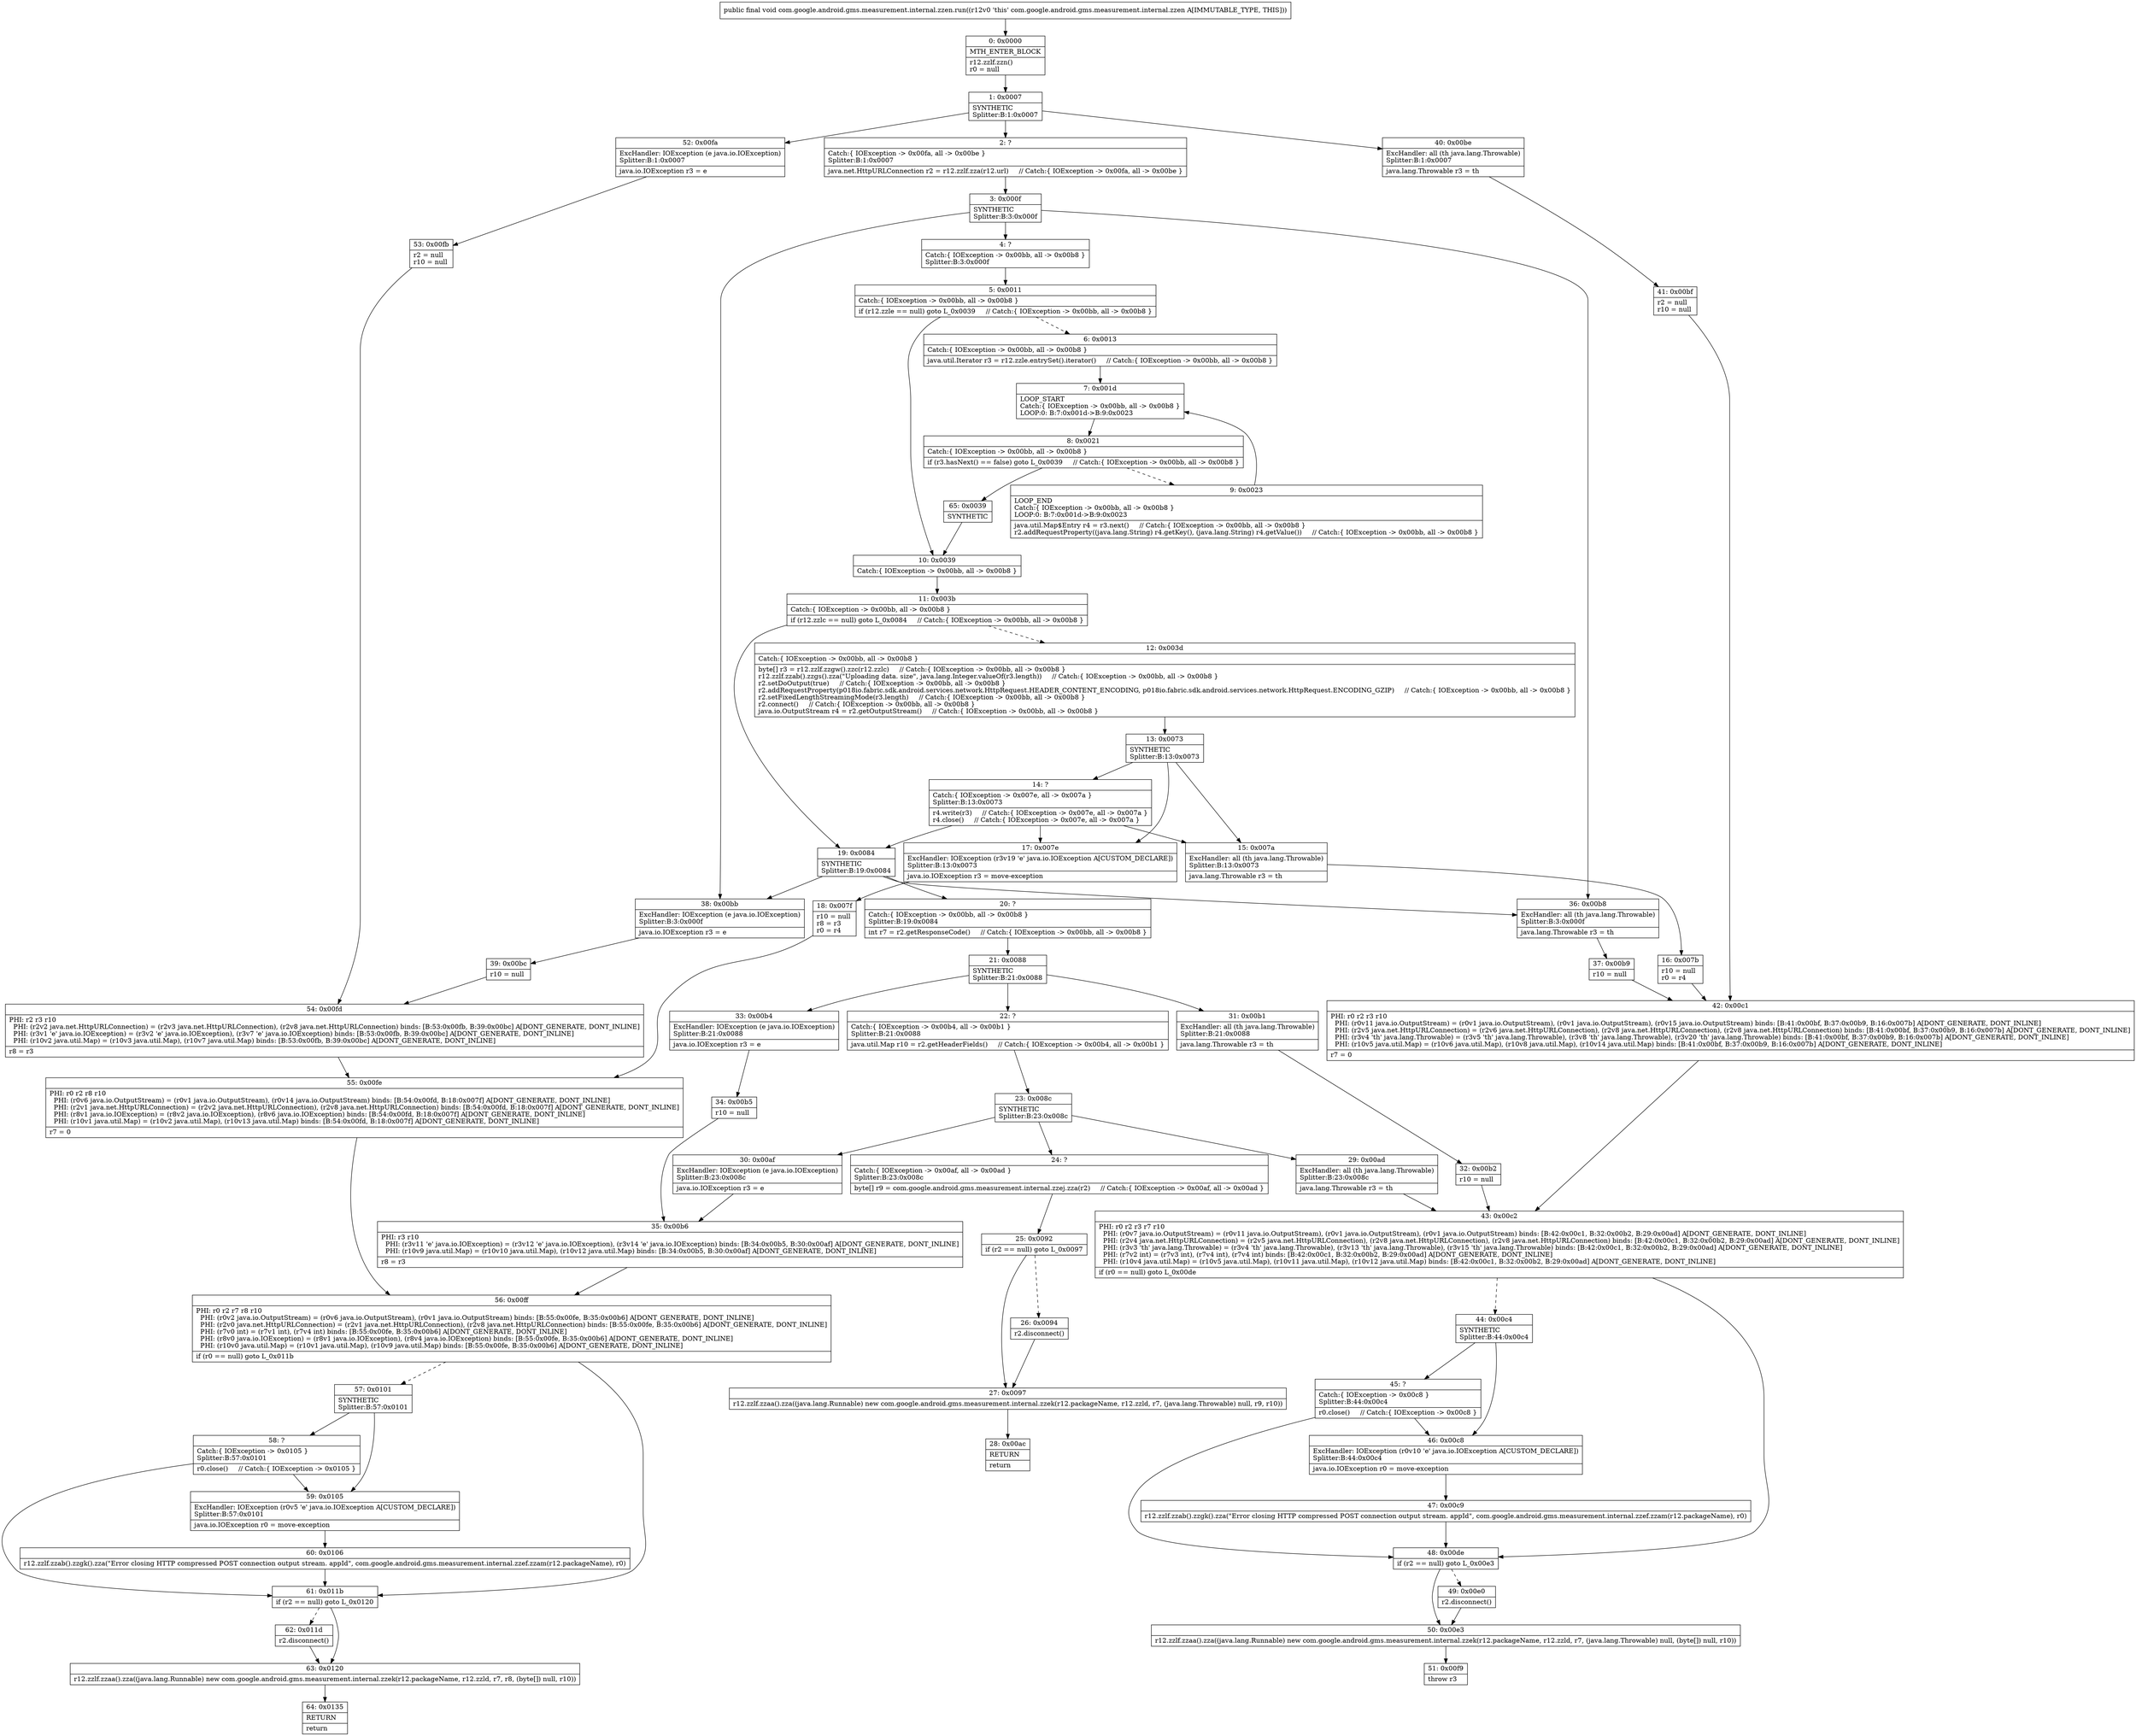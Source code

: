 digraph "CFG forcom.google.android.gms.measurement.internal.zzen.run()V" {
Node_0 [shape=record,label="{0\:\ 0x0000|MTH_ENTER_BLOCK\l|r12.zzlf.zzn()\lr0 = null\l}"];
Node_1 [shape=record,label="{1\:\ 0x0007|SYNTHETIC\lSplitter:B:1:0x0007\l}"];
Node_2 [shape=record,label="{2\:\ ?|Catch:\{ IOException \-\> 0x00fa, all \-\> 0x00be \}\lSplitter:B:1:0x0007\l|java.net.HttpURLConnection r2 = r12.zzlf.zza(r12.url)     \/\/ Catch:\{ IOException \-\> 0x00fa, all \-\> 0x00be \}\l}"];
Node_3 [shape=record,label="{3\:\ 0x000f|SYNTHETIC\lSplitter:B:3:0x000f\l}"];
Node_4 [shape=record,label="{4\:\ ?|Catch:\{ IOException \-\> 0x00bb, all \-\> 0x00b8 \}\lSplitter:B:3:0x000f\l}"];
Node_5 [shape=record,label="{5\:\ 0x0011|Catch:\{ IOException \-\> 0x00bb, all \-\> 0x00b8 \}\l|if (r12.zzle == null) goto L_0x0039     \/\/ Catch:\{ IOException \-\> 0x00bb, all \-\> 0x00b8 \}\l}"];
Node_6 [shape=record,label="{6\:\ 0x0013|Catch:\{ IOException \-\> 0x00bb, all \-\> 0x00b8 \}\l|java.util.Iterator r3 = r12.zzle.entrySet().iterator()     \/\/ Catch:\{ IOException \-\> 0x00bb, all \-\> 0x00b8 \}\l}"];
Node_7 [shape=record,label="{7\:\ 0x001d|LOOP_START\lCatch:\{ IOException \-\> 0x00bb, all \-\> 0x00b8 \}\lLOOP:0: B:7:0x001d\-\>B:9:0x0023\l}"];
Node_8 [shape=record,label="{8\:\ 0x0021|Catch:\{ IOException \-\> 0x00bb, all \-\> 0x00b8 \}\l|if (r3.hasNext() == false) goto L_0x0039     \/\/ Catch:\{ IOException \-\> 0x00bb, all \-\> 0x00b8 \}\l}"];
Node_9 [shape=record,label="{9\:\ 0x0023|LOOP_END\lCatch:\{ IOException \-\> 0x00bb, all \-\> 0x00b8 \}\lLOOP:0: B:7:0x001d\-\>B:9:0x0023\l|java.util.Map$Entry r4 = r3.next()     \/\/ Catch:\{ IOException \-\> 0x00bb, all \-\> 0x00b8 \}\lr2.addRequestProperty((java.lang.String) r4.getKey(), (java.lang.String) r4.getValue())     \/\/ Catch:\{ IOException \-\> 0x00bb, all \-\> 0x00b8 \}\l}"];
Node_10 [shape=record,label="{10\:\ 0x0039|Catch:\{ IOException \-\> 0x00bb, all \-\> 0x00b8 \}\l}"];
Node_11 [shape=record,label="{11\:\ 0x003b|Catch:\{ IOException \-\> 0x00bb, all \-\> 0x00b8 \}\l|if (r12.zzlc == null) goto L_0x0084     \/\/ Catch:\{ IOException \-\> 0x00bb, all \-\> 0x00b8 \}\l}"];
Node_12 [shape=record,label="{12\:\ 0x003d|Catch:\{ IOException \-\> 0x00bb, all \-\> 0x00b8 \}\l|byte[] r3 = r12.zzlf.zzgw().zzc(r12.zzlc)     \/\/ Catch:\{ IOException \-\> 0x00bb, all \-\> 0x00b8 \}\lr12.zzlf.zzab().zzgs().zza(\"Uploading data. size\", java.lang.Integer.valueOf(r3.length))     \/\/ Catch:\{ IOException \-\> 0x00bb, all \-\> 0x00b8 \}\lr2.setDoOutput(true)     \/\/ Catch:\{ IOException \-\> 0x00bb, all \-\> 0x00b8 \}\lr2.addRequestProperty(p018io.fabric.sdk.android.services.network.HttpRequest.HEADER_CONTENT_ENCODING, p018io.fabric.sdk.android.services.network.HttpRequest.ENCODING_GZIP)     \/\/ Catch:\{ IOException \-\> 0x00bb, all \-\> 0x00b8 \}\lr2.setFixedLengthStreamingMode(r3.length)     \/\/ Catch:\{ IOException \-\> 0x00bb, all \-\> 0x00b8 \}\lr2.connect()     \/\/ Catch:\{ IOException \-\> 0x00bb, all \-\> 0x00b8 \}\ljava.io.OutputStream r4 = r2.getOutputStream()     \/\/ Catch:\{ IOException \-\> 0x00bb, all \-\> 0x00b8 \}\l}"];
Node_13 [shape=record,label="{13\:\ 0x0073|SYNTHETIC\lSplitter:B:13:0x0073\l}"];
Node_14 [shape=record,label="{14\:\ ?|Catch:\{ IOException \-\> 0x007e, all \-\> 0x007a \}\lSplitter:B:13:0x0073\l|r4.write(r3)     \/\/ Catch:\{ IOException \-\> 0x007e, all \-\> 0x007a \}\lr4.close()     \/\/ Catch:\{ IOException \-\> 0x007e, all \-\> 0x007a \}\l}"];
Node_15 [shape=record,label="{15\:\ 0x007a|ExcHandler: all (th java.lang.Throwable)\lSplitter:B:13:0x0073\l|java.lang.Throwable r3 = th\l}"];
Node_16 [shape=record,label="{16\:\ 0x007b|r10 = null\lr0 = r4\l}"];
Node_17 [shape=record,label="{17\:\ 0x007e|ExcHandler: IOException (r3v19 'e' java.io.IOException A[CUSTOM_DECLARE])\lSplitter:B:13:0x0073\l|java.io.IOException r3 = move\-exception\l}"];
Node_18 [shape=record,label="{18\:\ 0x007f|r10 = null\lr8 = r3\lr0 = r4\l}"];
Node_19 [shape=record,label="{19\:\ 0x0084|SYNTHETIC\lSplitter:B:19:0x0084\l}"];
Node_20 [shape=record,label="{20\:\ ?|Catch:\{ IOException \-\> 0x00bb, all \-\> 0x00b8 \}\lSplitter:B:19:0x0084\l|int r7 = r2.getResponseCode()     \/\/ Catch:\{ IOException \-\> 0x00bb, all \-\> 0x00b8 \}\l}"];
Node_21 [shape=record,label="{21\:\ 0x0088|SYNTHETIC\lSplitter:B:21:0x0088\l}"];
Node_22 [shape=record,label="{22\:\ ?|Catch:\{ IOException \-\> 0x00b4, all \-\> 0x00b1 \}\lSplitter:B:21:0x0088\l|java.util.Map r10 = r2.getHeaderFields()     \/\/ Catch:\{ IOException \-\> 0x00b4, all \-\> 0x00b1 \}\l}"];
Node_23 [shape=record,label="{23\:\ 0x008c|SYNTHETIC\lSplitter:B:23:0x008c\l}"];
Node_24 [shape=record,label="{24\:\ ?|Catch:\{ IOException \-\> 0x00af, all \-\> 0x00ad \}\lSplitter:B:23:0x008c\l|byte[] r9 = com.google.android.gms.measurement.internal.zzej.zza(r2)     \/\/ Catch:\{ IOException \-\> 0x00af, all \-\> 0x00ad \}\l}"];
Node_25 [shape=record,label="{25\:\ 0x0092|if (r2 == null) goto L_0x0097\l}"];
Node_26 [shape=record,label="{26\:\ 0x0094|r2.disconnect()\l}"];
Node_27 [shape=record,label="{27\:\ 0x0097|r12.zzlf.zzaa().zza((java.lang.Runnable) new com.google.android.gms.measurement.internal.zzek(r12.packageName, r12.zzld, r7, (java.lang.Throwable) null, r9, r10))\l}"];
Node_28 [shape=record,label="{28\:\ 0x00ac|RETURN\l|return\l}"];
Node_29 [shape=record,label="{29\:\ 0x00ad|ExcHandler: all (th java.lang.Throwable)\lSplitter:B:23:0x008c\l|java.lang.Throwable r3 = th\l}"];
Node_30 [shape=record,label="{30\:\ 0x00af|ExcHandler: IOException (e java.io.IOException)\lSplitter:B:23:0x008c\l|java.io.IOException r3 = e\l}"];
Node_31 [shape=record,label="{31\:\ 0x00b1|ExcHandler: all (th java.lang.Throwable)\lSplitter:B:21:0x0088\l|java.lang.Throwable r3 = th\l}"];
Node_32 [shape=record,label="{32\:\ 0x00b2|r10 = null\l}"];
Node_33 [shape=record,label="{33\:\ 0x00b4|ExcHandler: IOException (e java.io.IOException)\lSplitter:B:21:0x0088\l|java.io.IOException r3 = e\l}"];
Node_34 [shape=record,label="{34\:\ 0x00b5|r10 = null\l}"];
Node_35 [shape=record,label="{35\:\ 0x00b6|PHI: r3 r10 \l  PHI: (r3v11 'e' java.io.IOException) = (r3v12 'e' java.io.IOException), (r3v14 'e' java.io.IOException) binds: [B:34:0x00b5, B:30:0x00af] A[DONT_GENERATE, DONT_INLINE]\l  PHI: (r10v9 java.util.Map) = (r10v10 java.util.Map), (r10v12 java.util.Map) binds: [B:34:0x00b5, B:30:0x00af] A[DONT_GENERATE, DONT_INLINE]\l|r8 = r3\l}"];
Node_36 [shape=record,label="{36\:\ 0x00b8|ExcHandler: all (th java.lang.Throwable)\lSplitter:B:3:0x000f\l|java.lang.Throwable r3 = th\l}"];
Node_37 [shape=record,label="{37\:\ 0x00b9|r10 = null\l}"];
Node_38 [shape=record,label="{38\:\ 0x00bb|ExcHandler: IOException (e java.io.IOException)\lSplitter:B:3:0x000f\l|java.io.IOException r3 = e\l}"];
Node_39 [shape=record,label="{39\:\ 0x00bc|r10 = null\l}"];
Node_40 [shape=record,label="{40\:\ 0x00be|ExcHandler: all (th java.lang.Throwable)\lSplitter:B:1:0x0007\l|java.lang.Throwable r3 = th\l}"];
Node_41 [shape=record,label="{41\:\ 0x00bf|r2 = null\lr10 = null\l}"];
Node_42 [shape=record,label="{42\:\ 0x00c1|PHI: r0 r2 r3 r10 \l  PHI: (r0v11 java.io.OutputStream) = (r0v1 java.io.OutputStream), (r0v1 java.io.OutputStream), (r0v15 java.io.OutputStream) binds: [B:41:0x00bf, B:37:0x00b9, B:16:0x007b] A[DONT_GENERATE, DONT_INLINE]\l  PHI: (r2v5 java.net.HttpURLConnection) = (r2v6 java.net.HttpURLConnection), (r2v8 java.net.HttpURLConnection), (r2v8 java.net.HttpURLConnection) binds: [B:41:0x00bf, B:37:0x00b9, B:16:0x007b] A[DONT_GENERATE, DONT_INLINE]\l  PHI: (r3v4 'th' java.lang.Throwable) = (r3v5 'th' java.lang.Throwable), (r3v8 'th' java.lang.Throwable), (r3v20 'th' java.lang.Throwable) binds: [B:41:0x00bf, B:37:0x00b9, B:16:0x007b] A[DONT_GENERATE, DONT_INLINE]\l  PHI: (r10v5 java.util.Map) = (r10v6 java.util.Map), (r10v8 java.util.Map), (r10v14 java.util.Map) binds: [B:41:0x00bf, B:37:0x00b9, B:16:0x007b] A[DONT_GENERATE, DONT_INLINE]\l|r7 = 0\l}"];
Node_43 [shape=record,label="{43\:\ 0x00c2|PHI: r0 r2 r3 r7 r10 \l  PHI: (r0v7 java.io.OutputStream) = (r0v11 java.io.OutputStream), (r0v1 java.io.OutputStream), (r0v1 java.io.OutputStream) binds: [B:42:0x00c1, B:32:0x00b2, B:29:0x00ad] A[DONT_GENERATE, DONT_INLINE]\l  PHI: (r2v4 java.net.HttpURLConnection) = (r2v5 java.net.HttpURLConnection), (r2v8 java.net.HttpURLConnection), (r2v8 java.net.HttpURLConnection) binds: [B:42:0x00c1, B:32:0x00b2, B:29:0x00ad] A[DONT_GENERATE, DONT_INLINE]\l  PHI: (r3v3 'th' java.lang.Throwable) = (r3v4 'th' java.lang.Throwable), (r3v13 'th' java.lang.Throwable), (r3v15 'th' java.lang.Throwable) binds: [B:42:0x00c1, B:32:0x00b2, B:29:0x00ad] A[DONT_GENERATE, DONT_INLINE]\l  PHI: (r7v2 int) = (r7v3 int), (r7v4 int), (r7v4 int) binds: [B:42:0x00c1, B:32:0x00b2, B:29:0x00ad] A[DONT_GENERATE, DONT_INLINE]\l  PHI: (r10v4 java.util.Map) = (r10v5 java.util.Map), (r10v11 java.util.Map), (r10v12 java.util.Map) binds: [B:42:0x00c1, B:32:0x00b2, B:29:0x00ad] A[DONT_GENERATE, DONT_INLINE]\l|if (r0 == null) goto L_0x00de\l}"];
Node_44 [shape=record,label="{44\:\ 0x00c4|SYNTHETIC\lSplitter:B:44:0x00c4\l}"];
Node_45 [shape=record,label="{45\:\ ?|Catch:\{ IOException \-\> 0x00c8 \}\lSplitter:B:44:0x00c4\l|r0.close()     \/\/ Catch:\{ IOException \-\> 0x00c8 \}\l}"];
Node_46 [shape=record,label="{46\:\ 0x00c8|ExcHandler: IOException (r0v10 'e' java.io.IOException A[CUSTOM_DECLARE])\lSplitter:B:44:0x00c4\l|java.io.IOException r0 = move\-exception\l}"];
Node_47 [shape=record,label="{47\:\ 0x00c9|r12.zzlf.zzab().zzgk().zza(\"Error closing HTTP compressed POST connection output stream. appId\", com.google.android.gms.measurement.internal.zzef.zzam(r12.packageName), r0)\l}"];
Node_48 [shape=record,label="{48\:\ 0x00de|if (r2 == null) goto L_0x00e3\l}"];
Node_49 [shape=record,label="{49\:\ 0x00e0|r2.disconnect()\l}"];
Node_50 [shape=record,label="{50\:\ 0x00e3|r12.zzlf.zzaa().zza((java.lang.Runnable) new com.google.android.gms.measurement.internal.zzek(r12.packageName, r12.zzld, r7, (java.lang.Throwable) null, (byte[]) null, r10))\l}"];
Node_51 [shape=record,label="{51\:\ 0x00f9|throw r3\l}"];
Node_52 [shape=record,label="{52\:\ 0x00fa|ExcHandler: IOException (e java.io.IOException)\lSplitter:B:1:0x0007\l|java.io.IOException r3 = e\l}"];
Node_53 [shape=record,label="{53\:\ 0x00fb|r2 = null\lr10 = null\l}"];
Node_54 [shape=record,label="{54\:\ 0x00fd|PHI: r2 r3 r10 \l  PHI: (r2v2 java.net.HttpURLConnection) = (r2v3 java.net.HttpURLConnection), (r2v8 java.net.HttpURLConnection) binds: [B:53:0x00fb, B:39:0x00bc] A[DONT_GENERATE, DONT_INLINE]\l  PHI: (r3v1 'e' java.io.IOException) = (r3v2 'e' java.io.IOException), (r3v7 'e' java.io.IOException) binds: [B:53:0x00fb, B:39:0x00bc] A[DONT_GENERATE, DONT_INLINE]\l  PHI: (r10v2 java.util.Map) = (r10v3 java.util.Map), (r10v7 java.util.Map) binds: [B:53:0x00fb, B:39:0x00bc] A[DONT_GENERATE, DONT_INLINE]\l|r8 = r3\l}"];
Node_55 [shape=record,label="{55\:\ 0x00fe|PHI: r0 r2 r8 r10 \l  PHI: (r0v6 java.io.OutputStream) = (r0v1 java.io.OutputStream), (r0v14 java.io.OutputStream) binds: [B:54:0x00fd, B:18:0x007f] A[DONT_GENERATE, DONT_INLINE]\l  PHI: (r2v1 java.net.HttpURLConnection) = (r2v2 java.net.HttpURLConnection), (r2v8 java.net.HttpURLConnection) binds: [B:54:0x00fd, B:18:0x007f] A[DONT_GENERATE, DONT_INLINE]\l  PHI: (r8v1 java.io.IOException) = (r8v2 java.io.IOException), (r8v6 java.io.IOException) binds: [B:54:0x00fd, B:18:0x007f] A[DONT_GENERATE, DONT_INLINE]\l  PHI: (r10v1 java.util.Map) = (r10v2 java.util.Map), (r10v13 java.util.Map) binds: [B:54:0x00fd, B:18:0x007f] A[DONT_GENERATE, DONT_INLINE]\l|r7 = 0\l}"];
Node_56 [shape=record,label="{56\:\ 0x00ff|PHI: r0 r2 r7 r8 r10 \l  PHI: (r0v2 java.io.OutputStream) = (r0v6 java.io.OutputStream), (r0v1 java.io.OutputStream) binds: [B:55:0x00fe, B:35:0x00b6] A[DONT_GENERATE, DONT_INLINE]\l  PHI: (r2v0 java.net.HttpURLConnection) = (r2v1 java.net.HttpURLConnection), (r2v8 java.net.HttpURLConnection) binds: [B:55:0x00fe, B:35:0x00b6] A[DONT_GENERATE, DONT_INLINE]\l  PHI: (r7v0 int) = (r7v1 int), (r7v4 int) binds: [B:55:0x00fe, B:35:0x00b6] A[DONT_GENERATE, DONT_INLINE]\l  PHI: (r8v0 java.io.IOException) = (r8v1 java.io.IOException), (r8v4 java.io.IOException) binds: [B:55:0x00fe, B:35:0x00b6] A[DONT_GENERATE, DONT_INLINE]\l  PHI: (r10v0 java.util.Map) = (r10v1 java.util.Map), (r10v9 java.util.Map) binds: [B:55:0x00fe, B:35:0x00b6] A[DONT_GENERATE, DONT_INLINE]\l|if (r0 == null) goto L_0x011b\l}"];
Node_57 [shape=record,label="{57\:\ 0x0101|SYNTHETIC\lSplitter:B:57:0x0101\l}"];
Node_58 [shape=record,label="{58\:\ ?|Catch:\{ IOException \-\> 0x0105 \}\lSplitter:B:57:0x0101\l|r0.close()     \/\/ Catch:\{ IOException \-\> 0x0105 \}\l}"];
Node_59 [shape=record,label="{59\:\ 0x0105|ExcHandler: IOException (r0v5 'e' java.io.IOException A[CUSTOM_DECLARE])\lSplitter:B:57:0x0101\l|java.io.IOException r0 = move\-exception\l}"];
Node_60 [shape=record,label="{60\:\ 0x0106|r12.zzlf.zzab().zzgk().zza(\"Error closing HTTP compressed POST connection output stream. appId\", com.google.android.gms.measurement.internal.zzef.zzam(r12.packageName), r0)\l}"];
Node_61 [shape=record,label="{61\:\ 0x011b|if (r2 == null) goto L_0x0120\l}"];
Node_62 [shape=record,label="{62\:\ 0x011d|r2.disconnect()\l}"];
Node_63 [shape=record,label="{63\:\ 0x0120|r12.zzlf.zzaa().zza((java.lang.Runnable) new com.google.android.gms.measurement.internal.zzek(r12.packageName, r12.zzld, r7, r8, (byte[]) null, r10))\l}"];
Node_64 [shape=record,label="{64\:\ 0x0135|RETURN\l|return\l}"];
Node_65 [shape=record,label="{65\:\ 0x0039|SYNTHETIC\l}"];
MethodNode[shape=record,label="{public final void com.google.android.gms.measurement.internal.zzen.run((r12v0 'this' com.google.android.gms.measurement.internal.zzen A[IMMUTABLE_TYPE, THIS])) }"];
MethodNode -> Node_0;
Node_0 -> Node_1;
Node_1 -> Node_2;
Node_1 -> Node_52;
Node_1 -> Node_40;
Node_2 -> Node_3;
Node_3 -> Node_4;
Node_3 -> Node_38;
Node_3 -> Node_36;
Node_4 -> Node_5;
Node_5 -> Node_6[style=dashed];
Node_5 -> Node_10;
Node_6 -> Node_7;
Node_7 -> Node_8;
Node_8 -> Node_9[style=dashed];
Node_8 -> Node_65;
Node_9 -> Node_7;
Node_10 -> Node_11;
Node_11 -> Node_12[style=dashed];
Node_11 -> Node_19;
Node_12 -> Node_13;
Node_13 -> Node_14;
Node_13 -> Node_17;
Node_13 -> Node_15;
Node_14 -> Node_17;
Node_14 -> Node_15;
Node_14 -> Node_19;
Node_15 -> Node_16;
Node_16 -> Node_42;
Node_17 -> Node_18;
Node_18 -> Node_55;
Node_19 -> Node_20;
Node_19 -> Node_38;
Node_19 -> Node_36;
Node_20 -> Node_21;
Node_21 -> Node_22;
Node_21 -> Node_33;
Node_21 -> Node_31;
Node_22 -> Node_23;
Node_23 -> Node_24;
Node_23 -> Node_30;
Node_23 -> Node_29;
Node_24 -> Node_25;
Node_25 -> Node_26[style=dashed];
Node_25 -> Node_27;
Node_26 -> Node_27;
Node_27 -> Node_28;
Node_29 -> Node_43;
Node_30 -> Node_35;
Node_31 -> Node_32;
Node_32 -> Node_43;
Node_33 -> Node_34;
Node_34 -> Node_35;
Node_35 -> Node_56;
Node_36 -> Node_37;
Node_37 -> Node_42;
Node_38 -> Node_39;
Node_39 -> Node_54;
Node_40 -> Node_41;
Node_41 -> Node_42;
Node_42 -> Node_43;
Node_43 -> Node_44[style=dashed];
Node_43 -> Node_48;
Node_44 -> Node_45;
Node_44 -> Node_46;
Node_45 -> Node_46;
Node_45 -> Node_48;
Node_46 -> Node_47;
Node_47 -> Node_48;
Node_48 -> Node_49[style=dashed];
Node_48 -> Node_50;
Node_49 -> Node_50;
Node_50 -> Node_51;
Node_52 -> Node_53;
Node_53 -> Node_54;
Node_54 -> Node_55;
Node_55 -> Node_56;
Node_56 -> Node_57[style=dashed];
Node_56 -> Node_61;
Node_57 -> Node_58;
Node_57 -> Node_59;
Node_58 -> Node_59;
Node_58 -> Node_61;
Node_59 -> Node_60;
Node_60 -> Node_61;
Node_61 -> Node_62[style=dashed];
Node_61 -> Node_63;
Node_62 -> Node_63;
Node_63 -> Node_64;
Node_65 -> Node_10;
}

